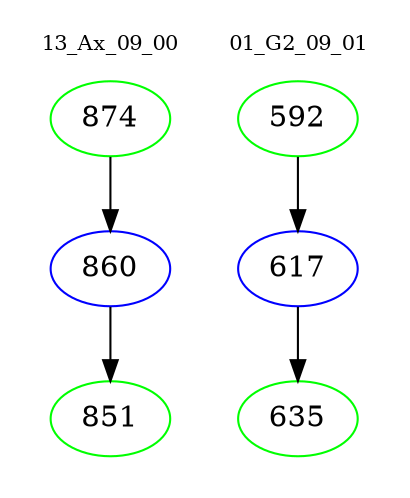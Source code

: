 digraph{
subgraph cluster_0 {
color = white
label = "13_Ax_09_00";
fontsize=10;
T0_874 [label="874", color="green"]
T0_874 -> T0_860 [color="black"]
T0_860 [label="860", color="blue"]
T0_860 -> T0_851 [color="black"]
T0_851 [label="851", color="green"]
}
subgraph cluster_1 {
color = white
label = "01_G2_09_01";
fontsize=10;
T1_592 [label="592", color="green"]
T1_592 -> T1_617 [color="black"]
T1_617 [label="617", color="blue"]
T1_617 -> T1_635 [color="black"]
T1_635 [label="635", color="green"]
}
}

